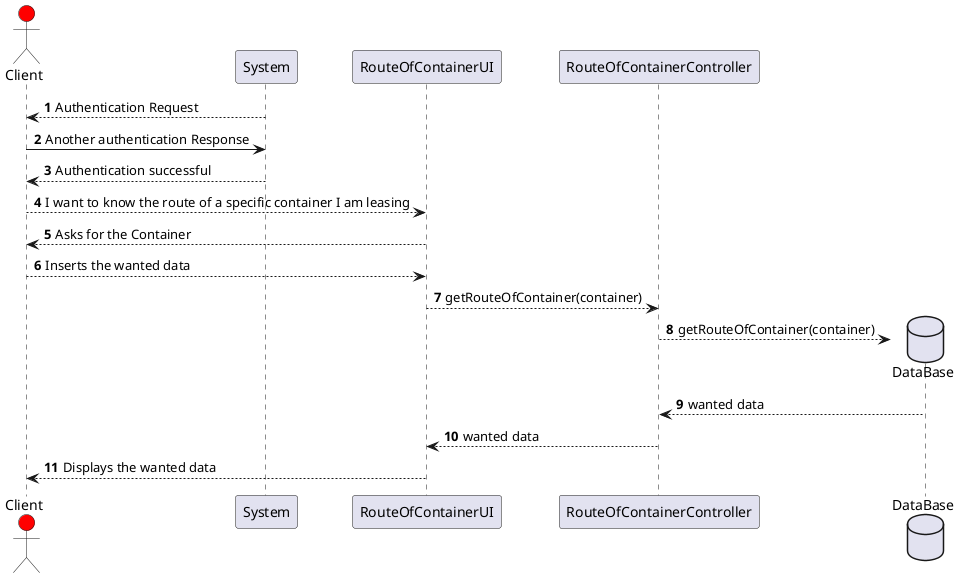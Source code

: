 @startuml
'https://plantuml.com/sequence-diagram

autonumber

actor Client #red

System --> Client: Authentication Request
Client -> System : Another authentication Response
System --> Client : Authentication successful
Client --> RouteOfContainerUI : I want to know the route of a specific container I am leasing
RouteOfContainerUI --> Client : Asks for the Container
Client --> RouteOfContainerUI : Inserts the wanted data
RouteOfContainerUI --> RouteOfContainerController : getRouteOfContainer(container)
database       "DataBase"              as db
RouteOfContainerController --> db** :  getRouteOfContainer(container)
db --> RouteOfContainerController : wanted data
RouteOfContainerController --> RouteOfContainerUI : wanted data
RouteOfContainerUI --> Client : Displays the wanted data


@enduml
